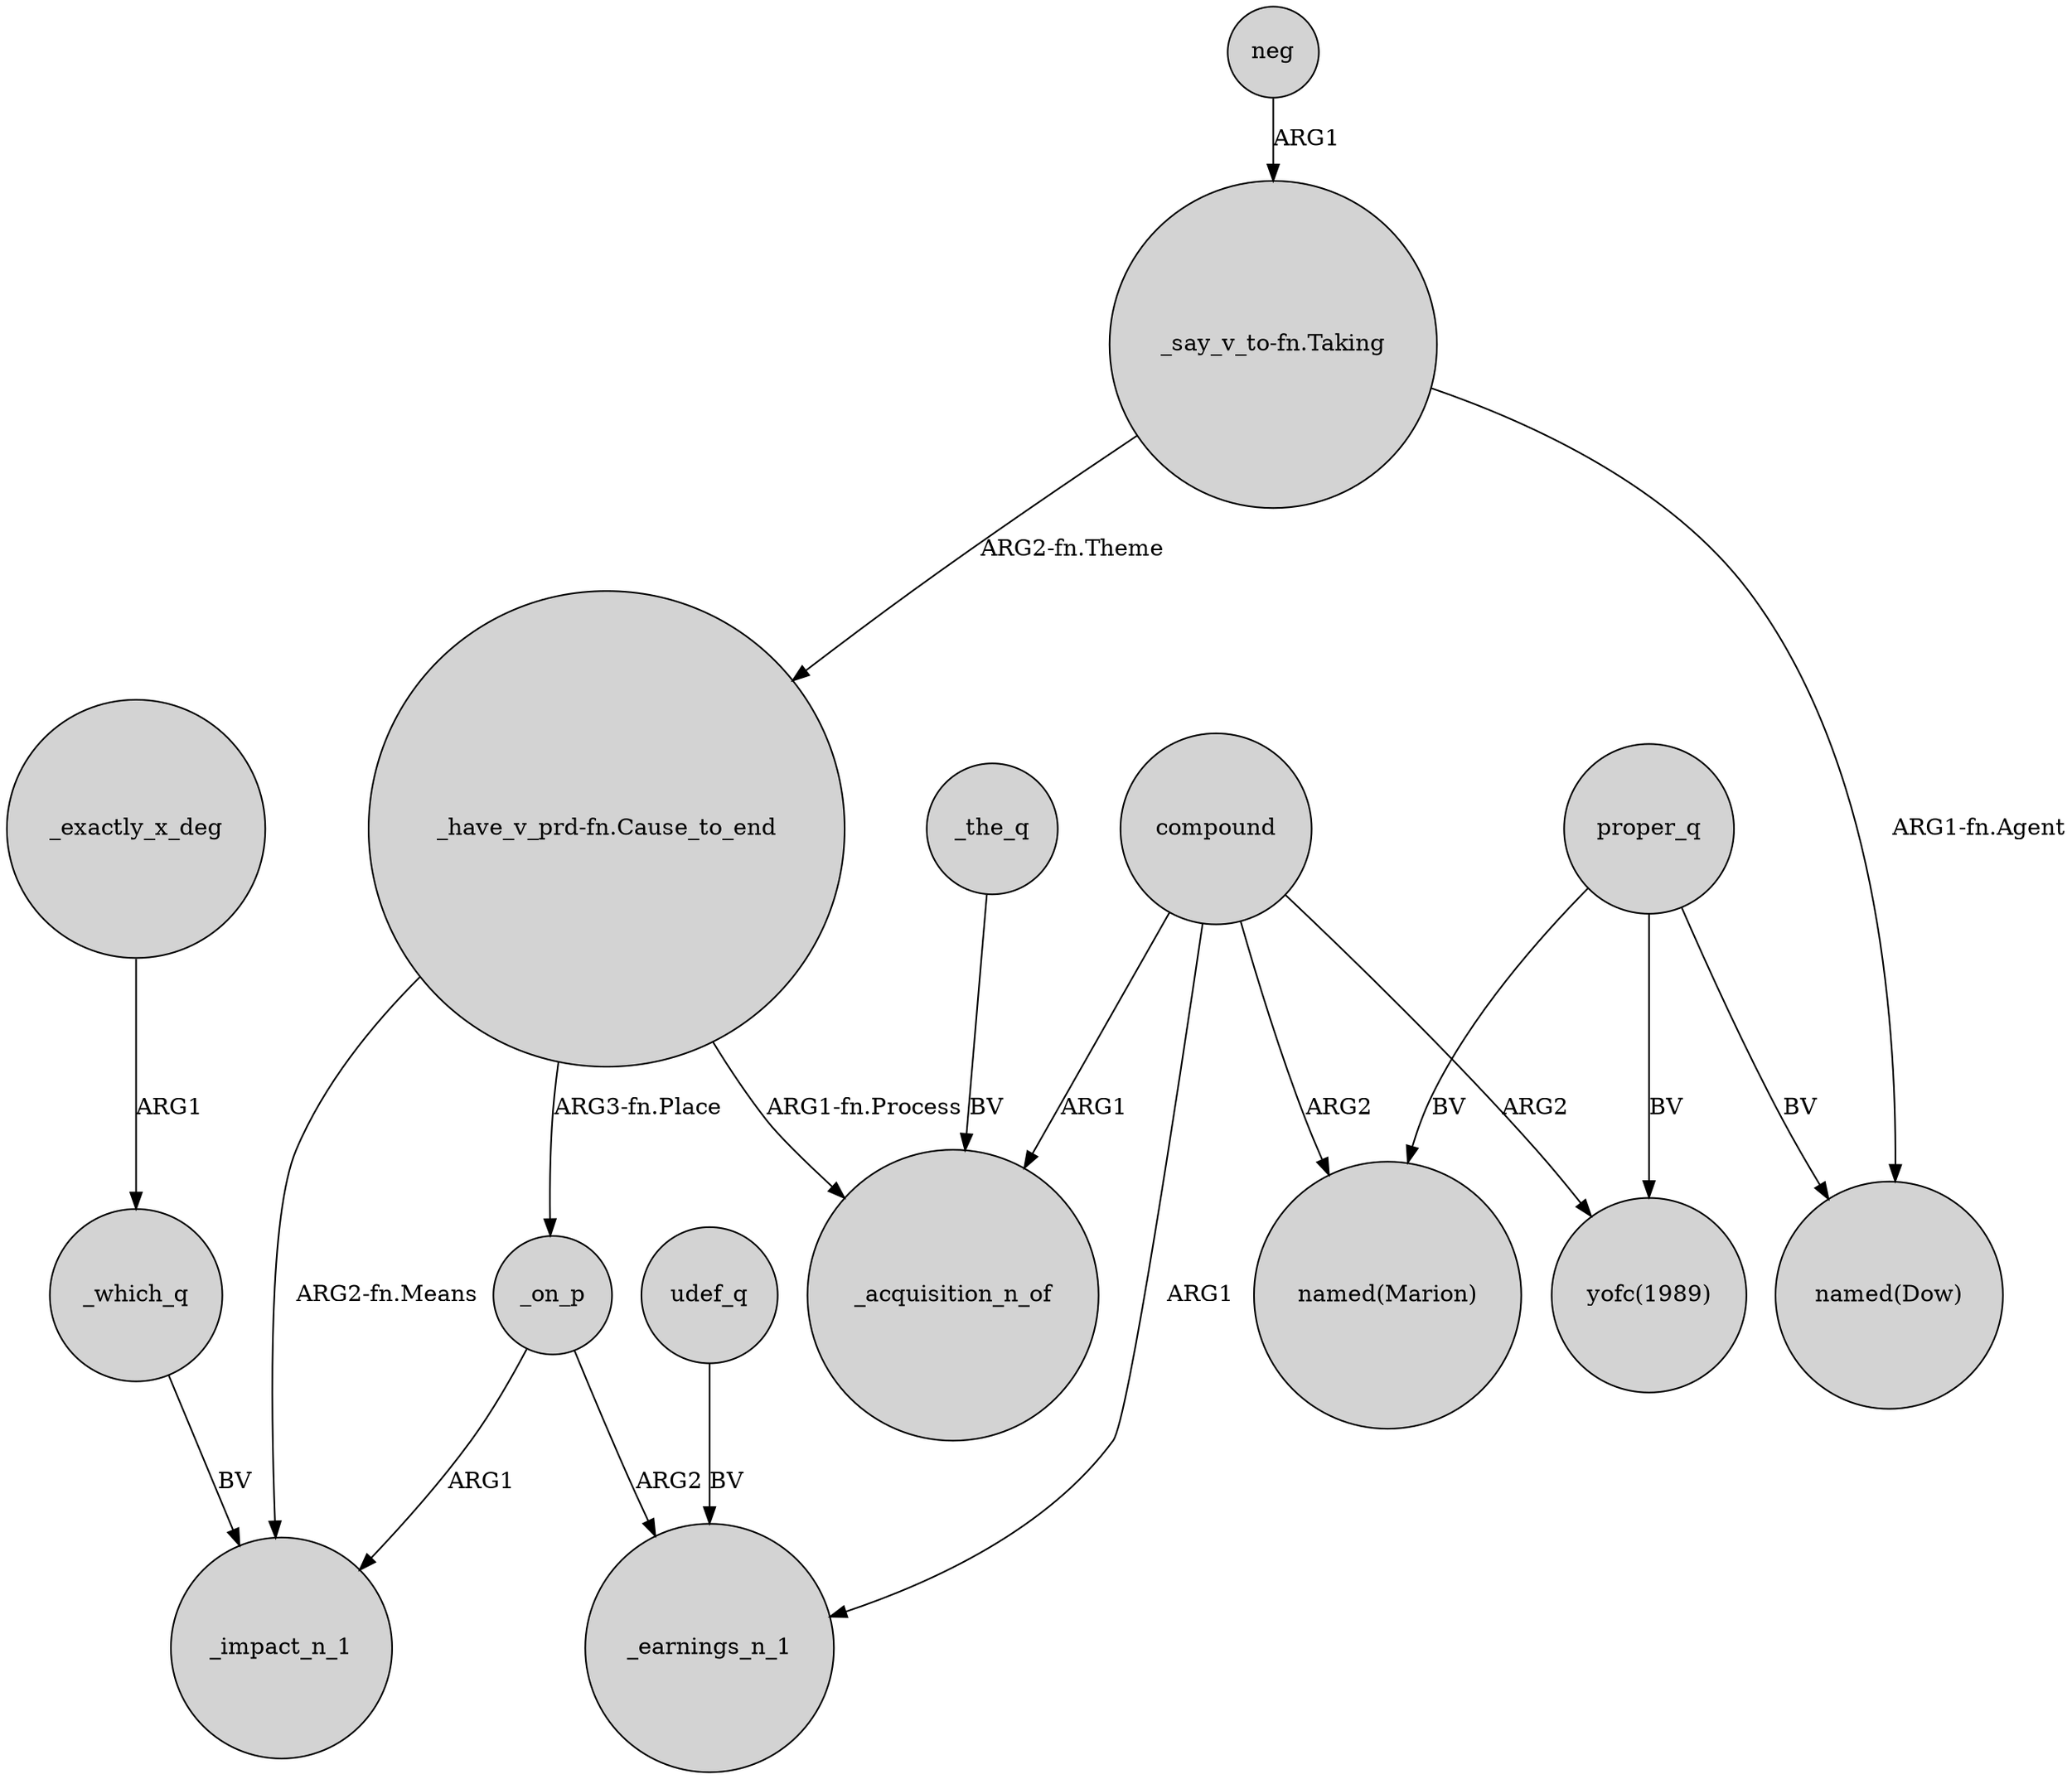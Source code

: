 digraph {
	node [shape=circle style=filled]
	"_say_v_to-fn.Taking" -> "_have_v_prd-fn.Cause_to_end" [label="ARG2-fn.Theme"]
	"_say_v_to-fn.Taking" -> "named(Dow)" [label="ARG1-fn.Agent"]
	"_have_v_prd-fn.Cause_to_end" -> _impact_n_1 [label="ARG2-fn.Means"]
	_the_q -> _acquisition_n_of [label=BV]
	_exactly_x_deg -> _which_q [label=ARG1]
	neg -> "_say_v_to-fn.Taking" [label=ARG1]
	"_have_v_prd-fn.Cause_to_end" -> _on_p [label="ARG3-fn.Place"]
	udef_q -> _earnings_n_1 [label=BV]
	proper_q -> "yofc(1989)" [label=BV]
	_on_p -> _earnings_n_1 [label=ARG2]
	proper_q -> "named(Dow)" [label=BV]
	proper_q -> "named(Marion)" [label=BV]
	compound -> _acquisition_n_of [label=ARG1]
	"_have_v_prd-fn.Cause_to_end" -> _acquisition_n_of [label="ARG1-fn.Process"]
	compound -> _earnings_n_1 [label=ARG1]
	_which_q -> _impact_n_1 [label=BV]
	compound -> "yofc(1989)" [label=ARG2]
	_on_p -> _impact_n_1 [label=ARG1]
	compound -> "named(Marion)" [label=ARG2]
}
